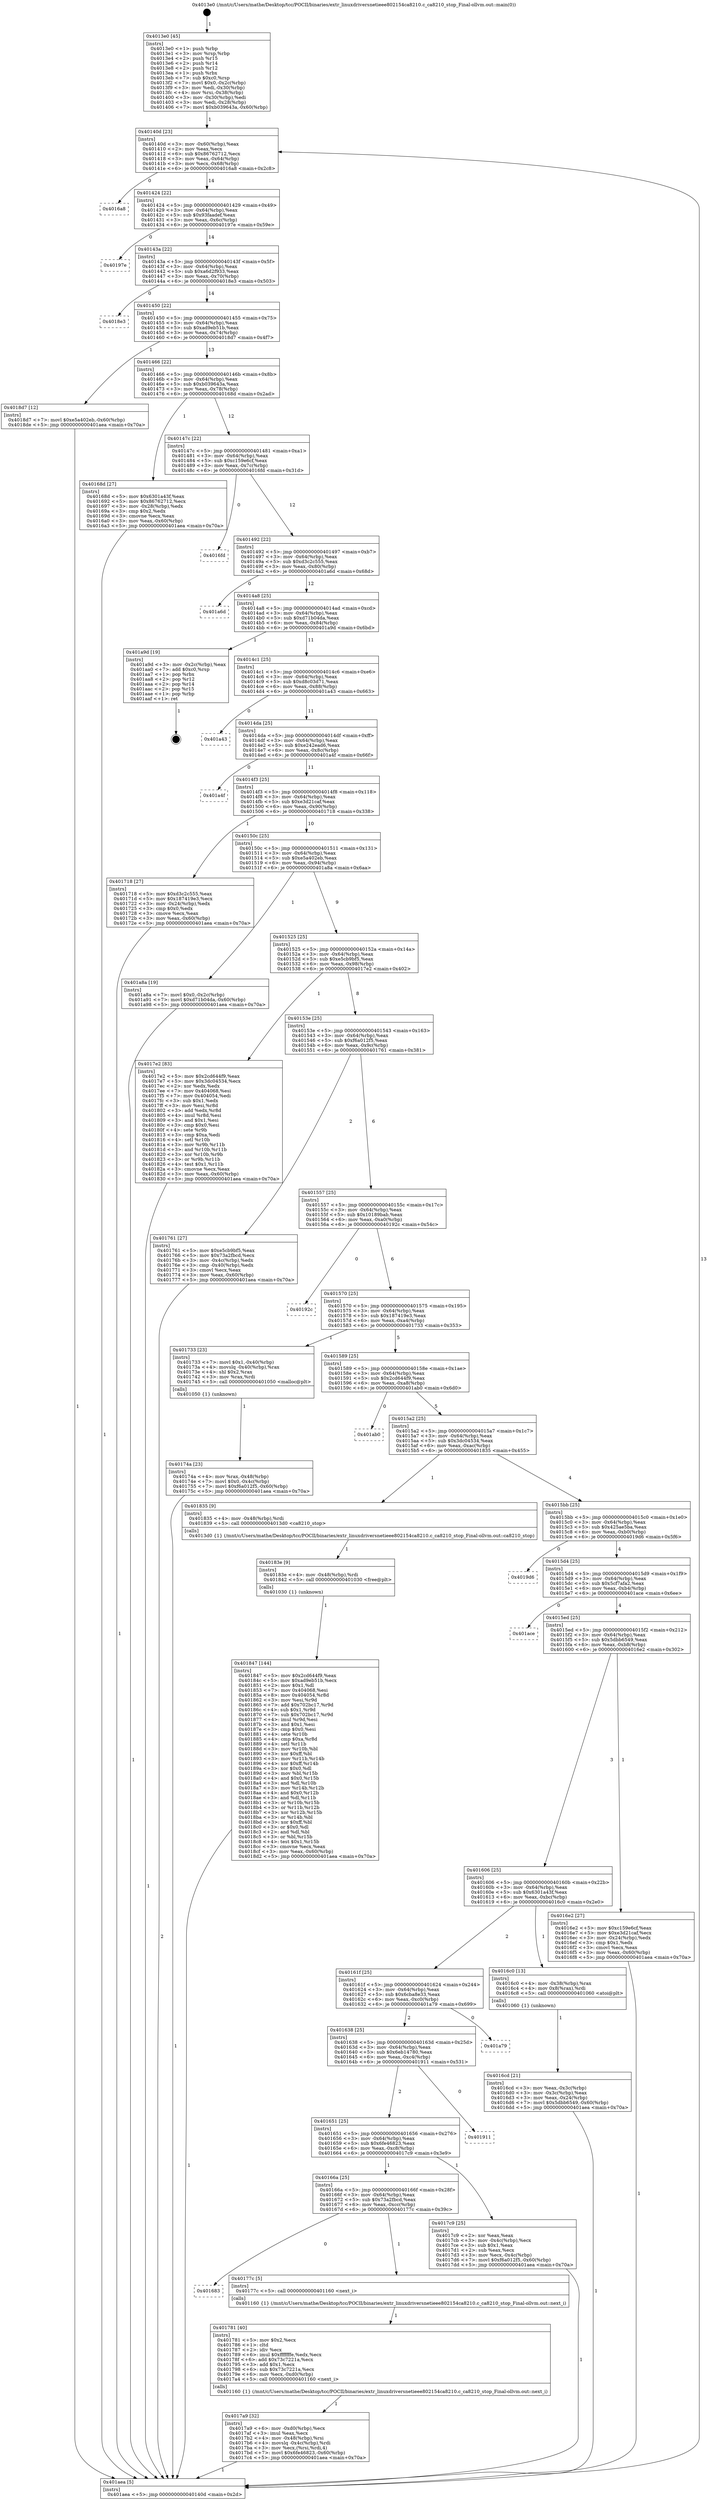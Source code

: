 digraph "0x4013e0" {
  label = "0x4013e0 (/mnt/c/Users/mathe/Desktop/tcc/POCII/binaries/extr_linuxdriversnetieee802154ca8210.c_ca8210_stop_Final-ollvm.out::main(0))"
  labelloc = "t"
  node[shape=record]

  Entry [label="",width=0.3,height=0.3,shape=circle,fillcolor=black,style=filled]
  "0x40140d" [label="{
     0x40140d [23]\l
     | [instrs]\l
     &nbsp;&nbsp;0x40140d \<+3\>: mov -0x60(%rbp),%eax\l
     &nbsp;&nbsp;0x401410 \<+2\>: mov %eax,%ecx\l
     &nbsp;&nbsp;0x401412 \<+6\>: sub $0x86762712,%ecx\l
     &nbsp;&nbsp;0x401418 \<+3\>: mov %eax,-0x64(%rbp)\l
     &nbsp;&nbsp;0x40141b \<+3\>: mov %ecx,-0x68(%rbp)\l
     &nbsp;&nbsp;0x40141e \<+6\>: je 00000000004016a8 \<main+0x2c8\>\l
  }"]
  "0x4016a8" [label="{
     0x4016a8\l
  }", style=dashed]
  "0x401424" [label="{
     0x401424 [22]\l
     | [instrs]\l
     &nbsp;&nbsp;0x401424 \<+5\>: jmp 0000000000401429 \<main+0x49\>\l
     &nbsp;&nbsp;0x401429 \<+3\>: mov -0x64(%rbp),%eax\l
     &nbsp;&nbsp;0x40142c \<+5\>: sub $0x93faadef,%eax\l
     &nbsp;&nbsp;0x401431 \<+3\>: mov %eax,-0x6c(%rbp)\l
     &nbsp;&nbsp;0x401434 \<+6\>: je 000000000040197e \<main+0x59e\>\l
  }"]
  Exit [label="",width=0.3,height=0.3,shape=circle,fillcolor=black,style=filled,peripheries=2]
  "0x40197e" [label="{
     0x40197e\l
  }", style=dashed]
  "0x40143a" [label="{
     0x40143a [22]\l
     | [instrs]\l
     &nbsp;&nbsp;0x40143a \<+5\>: jmp 000000000040143f \<main+0x5f\>\l
     &nbsp;&nbsp;0x40143f \<+3\>: mov -0x64(%rbp),%eax\l
     &nbsp;&nbsp;0x401442 \<+5\>: sub $0xa6d2f933,%eax\l
     &nbsp;&nbsp;0x401447 \<+3\>: mov %eax,-0x70(%rbp)\l
     &nbsp;&nbsp;0x40144a \<+6\>: je 00000000004018e3 \<main+0x503\>\l
  }"]
  "0x401847" [label="{
     0x401847 [144]\l
     | [instrs]\l
     &nbsp;&nbsp;0x401847 \<+5\>: mov $0x2cd644f9,%eax\l
     &nbsp;&nbsp;0x40184c \<+5\>: mov $0xad9eb51b,%ecx\l
     &nbsp;&nbsp;0x401851 \<+2\>: mov $0x1,%dl\l
     &nbsp;&nbsp;0x401853 \<+7\>: mov 0x404068,%esi\l
     &nbsp;&nbsp;0x40185a \<+8\>: mov 0x404054,%r8d\l
     &nbsp;&nbsp;0x401862 \<+3\>: mov %esi,%r9d\l
     &nbsp;&nbsp;0x401865 \<+7\>: add $0x702bc17,%r9d\l
     &nbsp;&nbsp;0x40186c \<+4\>: sub $0x1,%r9d\l
     &nbsp;&nbsp;0x401870 \<+7\>: sub $0x702bc17,%r9d\l
     &nbsp;&nbsp;0x401877 \<+4\>: imul %r9d,%esi\l
     &nbsp;&nbsp;0x40187b \<+3\>: and $0x1,%esi\l
     &nbsp;&nbsp;0x40187e \<+3\>: cmp $0x0,%esi\l
     &nbsp;&nbsp;0x401881 \<+4\>: sete %r10b\l
     &nbsp;&nbsp;0x401885 \<+4\>: cmp $0xa,%r8d\l
     &nbsp;&nbsp;0x401889 \<+4\>: setl %r11b\l
     &nbsp;&nbsp;0x40188d \<+3\>: mov %r10b,%bl\l
     &nbsp;&nbsp;0x401890 \<+3\>: xor $0xff,%bl\l
     &nbsp;&nbsp;0x401893 \<+3\>: mov %r11b,%r14b\l
     &nbsp;&nbsp;0x401896 \<+4\>: xor $0xff,%r14b\l
     &nbsp;&nbsp;0x40189a \<+3\>: xor $0x0,%dl\l
     &nbsp;&nbsp;0x40189d \<+3\>: mov %bl,%r15b\l
     &nbsp;&nbsp;0x4018a0 \<+4\>: and $0x0,%r15b\l
     &nbsp;&nbsp;0x4018a4 \<+3\>: and %dl,%r10b\l
     &nbsp;&nbsp;0x4018a7 \<+3\>: mov %r14b,%r12b\l
     &nbsp;&nbsp;0x4018aa \<+4\>: and $0x0,%r12b\l
     &nbsp;&nbsp;0x4018ae \<+3\>: and %dl,%r11b\l
     &nbsp;&nbsp;0x4018b1 \<+3\>: or %r10b,%r15b\l
     &nbsp;&nbsp;0x4018b4 \<+3\>: or %r11b,%r12b\l
     &nbsp;&nbsp;0x4018b7 \<+3\>: xor %r12b,%r15b\l
     &nbsp;&nbsp;0x4018ba \<+3\>: or %r14b,%bl\l
     &nbsp;&nbsp;0x4018bd \<+3\>: xor $0xff,%bl\l
     &nbsp;&nbsp;0x4018c0 \<+3\>: or $0x0,%dl\l
     &nbsp;&nbsp;0x4018c3 \<+2\>: and %dl,%bl\l
     &nbsp;&nbsp;0x4018c5 \<+3\>: or %bl,%r15b\l
     &nbsp;&nbsp;0x4018c8 \<+4\>: test $0x1,%r15b\l
     &nbsp;&nbsp;0x4018cc \<+3\>: cmovne %ecx,%eax\l
     &nbsp;&nbsp;0x4018cf \<+3\>: mov %eax,-0x60(%rbp)\l
     &nbsp;&nbsp;0x4018d2 \<+5\>: jmp 0000000000401aea \<main+0x70a\>\l
  }"]
  "0x4018e3" [label="{
     0x4018e3\l
  }", style=dashed]
  "0x401450" [label="{
     0x401450 [22]\l
     | [instrs]\l
     &nbsp;&nbsp;0x401450 \<+5\>: jmp 0000000000401455 \<main+0x75\>\l
     &nbsp;&nbsp;0x401455 \<+3\>: mov -0x64(%rbp),%eax\l
     &nbsp;&nbsp;0x401458 \<+5\>: sub $0xad9eb51b,%eax\l
     &nbsp;&nbsp;0x40145d \<+3\>: mov %eax,-0x74(%rbp)\l
     &nbsp;&nbsp;0x401460 \<+6\>: je 00000000004018d7 \<main+0x4f7\>\l
  }"]
  "0x40183e" [label="{
     0x40183e [9]\l
     | [instrs]\l
     &nbsp;&nbsp;0x40183e \<+4\>: mov -0x48(%rbp),%rdi\l
     &nbsp;&nbsp;0x401842 \<+5\>: call 0000000000401030 \<free@plt\>\l
     | [calls]\l
     &nbsp;&nbsp;0x401030 \{1\} (unknown)\l
  }"]
  "0x4018d7" [label="{
     0x4018d7 [12]\l
     | [instrs]\l
     &nbsp;&nbsp;0x4018d7 \<+7\>: movl $0xe5a402eb,-0x60(%rbp)\l
     &nbsp;&nbsp;0x4018de \<+5\>: jmp 0000000000401aea \<main+0x70a\>\l
  }"]
  "0x401466" [label="{
     0x401466 [22]\l
     | [instrs]\l
     &nbsp;&nbsp;0x401466 \<+5\>: jmp 000000000040146b \<main+0x8b\>\l
     &nbsp;&nbsp;0x40146b \<+3\>: mov -0x64(%rbp),%eax\l
     &nbsp;&nbsp;0x40146e \<+5\>: sub $0xb039643a,%eax\l
     &nbsp;&nbsp;0x401473 \<+3\>: mov %eax,-0x78(%rbp)\l
     &nbsp;&nbsp;0x401476 \<+6\>: je 000000000040168d \<main+0x2ad\>\l
  }"]
  "0x4017a9" [label="{
     0x4017a9 [32]\l
     | [instrs]\l
     &nbsp;&nbsp;0x4017a9 \<+6\>: mov -0xd0(%rbp),%ecx\l
     &nbsp;&nbsp;0x4017af \<+3\>: imul %eax,%ecx\l
     &nbsp;&nbsp;0x4017b2 \<+4\>: mov -0x48(%rbp),%rsi\l
     &nbsp;&nbsp;0x4017b6 \<+4\>: movslq -0x4c(%rbp),%rdi\l
     &nbsp;&nbsp;0x4017ba \<+3\>: mov %ecx,(%rsi,%rdi,4)\l
     &nbsp;&nbsp;0x4017bd \<+7\>: movl $0x6fe46823,-0x60(%rbp)\l
     &nbsp;&nbsp;0x4017c4 \<+5\>: jmp 0000000000401aea \<main+0x70a\>\l
  }"]
  "0x40168d" [label="{
     0x40168d [27]\l
     | [instrs]\l
     &nbsp;&nbsp;0x40168d \<+5\>: mov $0x6301a43f,%eax\l
     &nbsp;&nbsp;0x401692 \<+5\>: mov $0x86762712,%ecx\l
     &nbsp;&nbsp;0x401697 \<+3\>: mov -0x28(%rbp),%edx\l
     &nbsp;&nbsp;0x40169a \<+3\>: cmp $0x2,%edx\l
     &nbsp;&nbsp;0x40169d \<+3\>: cmovne %ecx,%eax\l
     &nbsp;&nbsp;0x4016a0 \<+3\>: mov %eax,-0x60(%rbp)\l
     &nbsp;&nbsp;0x4016a3 \<+5\>: jmp 0000000000401aea \<main+0x70a\>\l
  }"]
  "0x40147c" [label="{
     0x40147c [22]\l
     | [instrs]\l
     &nbsp;&nbsp;0x40147c \<+5\>: jmp 0000000000401481 \<main+0xa1\>\l
     &nbsp;&nbsp;0x401481 \<+3\>: mov -0x64(%rbp),%eax\l
     &nbsp;&nbsp;0x401484 \<+5\>: sub $0xc159e6cf,%eax\l
     &nbsp;&nbsp;0x401489 \<+3\>: mov %eax,-0x7c(%rbp)\l
     &nbsp;&nbsp;0x40148c \<+6\>: je 00000000004016fd \<main+0x31d\>\l
  }"]
  "0x401aea" [label="{
     0x401aea [5]\l
     | [instrs]\l
     &nbsp;&nbsp;0x401aea \<+5\>: jmp 000000000040140d \<main+0x2d\>\l
  }"]
  "0x4013e0" [label="{
     0x4013e0 [45]\l
     | [instrs]\l
     &nbsp;&nbsp;0x4013e0 \<+1\>: push %rbp\l
     &nbsp;&nbsp;0x4013e1 \<+3\>: mov %rsp,%rbp\l
     &nbsp;&nbsp;0x4013e4 \<+2\>: push %r15\l
     &nbsp;&nbsp;0x4013e6 \<+2\>: push %r14\l
     &nbsp;&nbsp;0x4013e8 \<+2\>: push %r12\l
     &nbsp;&nbsp;0x4013ea \<+1\>: push %rbx\l
     &nbsp;&nbsp;0x4013eb \<+7\>: sub $0xc0,%rsp\l
     &nbsp;&nbsp;0x4013f2 \<+7\>: movl $0x0,-0x2c(%rbp)\l
     &nbsp;&nbsp;0x4013f9 \<+3\>: mov %edi,-0x30(%rbp)\l
     &nbsp;&nbsp;0x4013fc \<+4\>: mov %rsi,-0x38(%rbp)\l
     &nbsp;&nbsp;0x401400 \<+3\>: mov -0x30(%rbp),%edi\l
     &nbsp;&nbsp;0x401403 \<+3\>: mov %edi,-0x28(%rbp)\l
     &nbsp;&nbsp;0x401406 \<+7\>: movl $0xb039643a,-0x60(%rbp)\l
  }"]
  "0x401781" [label="{
     0x401781 [40]\l
     | [instrs]\l
     &nbsp;&nbsp;0x401781 \<+5\>: mov $0x2,%ecx\l
     &nbsp;&nbsp;0x401786 \<+1\>: cltd\l
     &nbsp;&nbsp;0x401787 \<+2\>: idiv %ecx\l
     &nbsp;&nbsp;0x401789 \<+6\>: imul $0xfffffffe,%edx,%ecx\l
     &nbsp;&nbsp;0x40178f \<+6\>: add $0x73c7221a,%ecx\l
     &nbsp;&nbsp;0x401795 \<+3\>: add $0x1,%ecx\l
     &nbsp;&nbsp;0x401798 \<+6\>: sub $0x73c7221a,%ecx\l
     &nbsp;&nbsp;0x40179e \<+6\>: mov %ecx,-0xd0(%rbp)\l
     &nbsp;&nbsp;0x4017a4 \<+5\>: call 0000000000401160 \<next_i\>\l
     | [calls]\l
     &nbsp;&nbsp;0x401160 \{1\} (/mnt/c/Users/mathe/Desktop/tcc/POCII/binaries/extr_linuxdriversnetieee802154ca8210.c_ca8210_stop_Final-ollvm.out::next_i)\l
  }"]
  "0x4016fd" [label="{
     0x4016fd\l
  }", style=dashed]
  "0x401492" [label="{
     0x401492 [22]\l
     | [instrs]\l
     &nbsp;&nbsp;0x401492 \<+5\>: jmp 0000000000401497 \<main+0xb7\>\l
     &nbsp;&nbsp;0x401497 \<+3\>: mov -0x64(%rbp),%eax\l
     &nbsp;&nbsp;0x40149a \<+5\>: sub $0xd3c2c555,%eax\l
     &nbsp;&nbsp;0x40149f \<+3\>: mov %eax,-0x80(%rbp)\l
     &nbsp;&nbsp;0x4014a2 \<+6\>: je 0000000000401a6d \<main+0x68d\>\l
  }"]
  "0x401683" [label="{
     0x401683\l
  }", style=dashed]
  "0x401a6d" [label="{
     0x401a6d\l
  }", style=dashed]
  "0x4014a8" [label="{
     0x4014a8 [25]\l
     | [instrs]\l
     &nbsp;&nbsp;0x4014a8 \<+5\>: jmp 00000000004014ad \<main+0xcd\>\l
     &nbsp;&nbsp;0x4014ad \<+3\>: mov -0x64(%rbp),%eax\l
     &nbsp;&nbsp;0x4014b0 \<+5\>: sub $0xd71b04da,%eax\l
     &nbsp;&nbsp;0x4014b5 \<+6\>: mov %eax,-0x84(%rbp)\l
     &nbsp;&nbsp;0x4014bb \<+6\>: je 0000000000401a9d \<main+0x6bd\>\l
  }"]
  "0x40177c" [label="{
     0x40177c [5]\l
     | [instrs]\l
     &nbsp;&nbsp;0x40177c \<+5\>: call 0000000000401160 \<next_i\>\l
     | [calls]\l
     &nbsp;&nbsp;0x401160 \{1\} (/mnt/c/Users/mathe/Desktop/tcc/POCII/binaries/extr_linuxdriversnetieee802154ca8210.c_ca8210_stop_Final-ollvm.out::next_i)\l
  }"]
  "0x401a9d" [label="{
     0x401a9d [19]\l
     | [instrs]\l
     &nbsp;&nbsp;0x401a9d \<+3\>: mov -0x2c(%rbp),%eax\l
     &nbsp;&nbsp;0x401aa0 \<+7\>: add $0xc0,%rsp\l
     &nbsp;&nbsp;0x401aa7 \<+1\>: pop %rbx\l
     &nbsp;&nbsp;0x401aa8 \<+2\>: pop %r12\l
     &nbsp;&nbsp;0x401aaa \<+2\>: pop %r14\l
     &nbsp;&nbsp;0x401aac \<+2\>: pop %r15\l
     &nbsp;&nbsp;0x401aae \<+1\>: pop %rbp\l
     &nbsp;&nbsp;0x401aaf \<+1\>: ret\l
  }"]
  "0x4014c1" [label="{
     0x4014c1 [25]\l
     | [instrs]\l
     &nbsp;&nbsp;0x4014c1 \<+5\>: jmp 00000000004014c6 \<main+0xe6\>\l
     &nbsp;&nbsp;0x4014c6 \<+3\>: mov -0x64(%rbp),%eax\l
     &nbsp;&nbsp;0x4014c9 \<+5\>: sub $0xd8c03d71,%eax\l
     &nbsp;&nbsp;0x4014ce \<+6\>: mov %eax,-0x88(%rbp)\l
     &nbsp;&nbsp;0x4014d4 \<+6\>: je 0000000000401a43 \<main+0x663\>\l
  }"]
  "0x40166a" [label="{
     0x40166a [25]\l
     | [instrs]\l
     &nbsp;&nbsp;0x40166a \<+5\>: jmp 000000000040166f \<main+0x28f\>\l
     &nbsp;&nbsp;0x40166f \<+3\>: mov -0x64(%rbp),%eax\l
     &nbsp;&nbsp;0x401672 \<+5\>: sub $0x73a2fbcd,%eax\l
     &nbsp;&nbsp;0x401677 \<+6\>: mov %eax,-0xcc(%rbp)\l
     &nbsp;&nbsp;0x40167d \<+6\>: je 000000000040177c \<main+0x39c\>\l
  }"]
  "0x401a43" [label="{
     0x401a43\l
  }", style=dashed]
  "0x4014da" [label="{
     0x4014da [25]\l
     | [instrs]\l
     &nbsp;&nbsp;0x4014da \<+5\>: jmp 00000000004014df \<main+0xff\>\l
     &nbsp;&nbsp;0x4014df \<+3\>: mov -0x64(%rbp),%eax\l
     &nbsp;&nbsp;0x4014e2 \<+5\>: sub $0xe242ead6,%eax\l
     &nbsp;&nbsp;0x4014e7 \<+6\>: mov %eax,-0x8c(%rbp)\l
     &nbsp;&nbsp;0x4014ed \<+6\>: je 0000000000401a4f \<main+0x66f\>\l
  }"]
  "0x4017c9" [label="{
     0x4017c9 [25]\l
     | [instrs]\l
     &nbsp;&nbsp;0x4017c9 \<+2\>: xor %eax,%eax\l
     &nbsp;&nbsp;0x4017cb \<+3\>: mov -0x4c(%rbp),%ecx\l
     &nbsp;&nbsp;0x4017ce \<+3\>: sub $0x1,%eax\l
     &nbsp;&nbsp;0x4017d1 \<+2\>: sub %eax,%ecx\l
     &nbsp;&nbsp;0x4017d3 \<+3\>: mov %ecx,-0x4c(%rbp)\l
     &nbsp;&nbsp;0x4017d6 \<+7\>: movl $0xf6a012f5,-0x60(%rbp)\l
     &nbsp;&nbsp;0x4017dd \<+5\>: jmp 0000000000401aea \<main+0x70a\>\l
  }"]
  "0x401a4f" [label="{
     0x401a4f\l
  }", style=dashed]
  "0x4014f3" [label="{
     0x4014f3 [25]\l
     | [instrs]\l
     &nbsp;&nbsp;0x4014f3 \<+5\>: jmp 00000000004014f8 \<main+0x118\>\l
     &nbsp;&nbsp;0x4014f8 \<+3\>: mov -0x64(%rbp),%eax\l
     &nbsp;&nbsp;0x4014fb \<+5\>: sub $0xe3d21caf,%eax\l
     &nbsp;&nbsp;0x401500 \<+6\>: mov %eax,-0x90(%rbp)\l
     &nbsp;&nbsp;0x401506 \<+6\>: je 0000000000401718 \<main+0x338\>\l
  }"]
  "0x401651" [label="{
     0x401651 [25]\l
     | [instrs]\l
     &nbsp;&nbsp;0x401651 \<+5\>: jmp 0000000000401656 \<main+0x276\>\l
     &nbsp;&nbsp;0x401656 \<+3\>: mov -0x64(%rbp),%eax\l
     &nbsp;&nbsp;0x401659 \<+5\>: sub $0x6fe46823,%eax\l
     &nbsp;&nbsp;0x40165e \<+6\>: mov %eax,-0xc8(%rbp)\l
     &nbsp;&nbsp;0x401664 \<+6\>: je 00000000004017c9 \<main+0x3e9\>\l
  }"]
  "0x401718" [label="{
     0x401718 [27]\l
     | [instrs]\l
     &nbsp;&nbsp;0x401718 \<+5\>: mov $0xd3c2c555,%eax\l
     &nbsp;&nbsp;0x40171d \<+5\>: mov $0x187419e3,%ecx\l
     &nbsp;&nbsp;0x401722 \<+3\>: mov -0x24(%rbp),%edx\l
     &nbsp;&nbsp;0x401725 \<+3\>: cmp $0x0,%edx\l
     &nbsp;&nbsp;0x401728 \<+3\>: cmove %ecx,%eax\l
     &nbsp;&nbsp;0x40172b \<+3\>: mov %eax,-0x60(%rbp)\l
     &nbsp;&nbsp;0x40172e \<+5\>: jmp 0000000000401aea \<main+0x70a\>\l
  }"]
  "0x40150c" [label="{
     0x40150c [25]\l
     | [instrs]\l
     &nbsp;&nbsp;0x40150c \<+5\>: jmp 0000000000401511 \<main+0x131\>\l
     &nbsp;&nbsp;0x401511 \<+3\>: mov -0x64(%rbp),%eax\l
     &nbsp;&nbsp;0x401514 \<+5\>: sub $0xe5a402eb,%eax\l
     &nbsp;&nbsp;0x401519 \<+6\>: mov %eax,-0x94(%rbp)\l
     &nbsp;&nbsp;0x40151f \<+6\>: je 0000000000401a8a \<main+0x6aa\>\l
  }"]
  "0x401911" [label="{
     0x401911\l
  }", style=dashed]
  "0x401a8a" [label="{
     0x401a8a [19]\l
     | [instrs]\l
     &nbsp;&nbsp;0x401a8a \<+7\>: movl $0x0,-0x2c(%rbp)\l
     &nbsp;&nbsp;0x401a91 \<+7\>: movl $0xd71b04da,-0x60(%rbp)\l
     &nbsp;&nbsp;0x401a98 \<+5\>: jmp 0000000000401aea \<main+0x70a\>\l
  }"]
  "0x401525" [label="{
     0x401525 [25]\l
     | [instrs]\l
     &nbsp;&nbsp;0x401525 \<+5\>: jmp 000000000040152a \<main+0x14a\>\l
     &nbsp;&nbsp;0x40152a \<+3\>: mov -0x64(%rbp),%eax\l
     &nbsp;&nbsp;0x40152d \<+5\>: sub $0xe5cb9bf5,%eax\l
     &nbsp;&nbsp;0x401532 \<+6\>: mov %eax,-0x98(%rbp)\l
     &nbsp;&nbsp;0x401538 \<+6\>: je 00000000004017e2 \<main+0x402\>\l
  }"]
  "0x401638" [label="{
     0x401638 [25]\l
     | [instrs]\l
     &nbsp;&nbsp;0x401638 \<+5\>: jmp 000000000040163d \<main+0x25d\>\l
     &nbsp;&nbsp;0x40163d \<+3\>: mov -0x64(%rbp),%eax\l
     &nbsp;&nbsp;0x401640 \<+5\>: sub $0x6eb14780,%eax\l
     &nbsp;&nbsp;0x401645 \<+6\>: mov %eax,-0xc4(%rbp)\l
     &nbsp;&nbsp;0x40164b \<+6\>: je 0000000000401911 \<main+0x531\>\l
  }"]
  "0x4017e2" [label="{
     0x4017e2 [83]\l
     | [instrs]\l
     &nbsp;&nbsp;0x4017e2 \<+5\>: mov $0x2cd644f9,%eax\l
     &nbsp;&nbsp;0x4017e7 \<+5\>: mov $0x3dc04534,%ecx\l
     &nbsp;&nbsp;0x4017ec \<+2\>: xor %edx,%edx\l
     &nbsp;&nbsp;0x4017ee \<+7\>: mov 0x404068,%esi\l
     &nbsp;&nbsp;0x4017f5 \<+7\>: mov 0x404054,%edi\l
     &nbsp;&nbsp;0x4017fc \<+3\>: sub $0x1,%edx\l
     &nbsp;&nbsp;0x4017ff \<+3\>: mov %esi,%r8d\l
     &nbsp;&nbsp;0x401802 \<+3\>: add %edx,%r8d\l
     &nbsp;&nbsp;0x401805 \<+4\>: imul %r8d,%esi\l
     &nbsp;&nbsp;0x401809 \<+3\>: and $0x1,%esi\l
     &nbsp;&nbsp;0x40180c \<+3\>: cmp $0x0,%esi\l
     &nbsp;&nbsp;0x40180f \<+4\>: sete %r9b\l
     &nbsp;&nbsp;0x401813 \<+3\>: cmp $0xa,%edi\l
     &nbsp;&nbsp;0x401816 \<+4\>: setl %r10b\l
     &nbsp;&nbsp;0x40181a \<+3\>: mov %r9b,%r11b\l
     &nbsp;&nbsp;0x40181d \<+3\>: and %r10b,%r11b\l
     &nbsp;&nbsp;0x401820 \<+3\>: xor %r10b,%r9b\l
     &nbsp;&nbsp;0x401823 \<+3\>: or %r9b,%r11b\l
     &nbsp;&nbsp;0x401826 \<+4\>: test $0x1,%r11b\l
     &nbsp;&nbsp;0x40182a \<+3\>: cmovne %ecx,%eax\l
     &nbsp;&nbsp;0x40182d \<+3\>: mov %eax,-0x60(%rbp)\l
     &nbsp;&nbsp;0x401830 \<+5\>: jmp 0000000000401aea \<main+0x70a\>\l
  }"]
  "0x40153e" [label="{
     0x40153e [25]\l
     | [instrs]\l
     &nbsp;&nbsp;0x40153e \<+5\>: jmp 0000000000401543 \<main+0x163\>\l
     &nbsp;&nbsp;0x401543 \<+3\>: mov -0x64(%rbp),%eax\l
     &nbsp;&nbsp;0x401546 \<+5\>: sub $0xf6a012f5,%eax\l
     &nbsp;&nbsp;0x40154b \<+6\>: mov %eax,-0x9c(%rbp)\l
     &nbsp;&nbsp;0x401551 \<+6\>: je 0000000000401761 \<main+0x381\>\l
  }"]
  "0x401a79" [label="{
     0x401a79\l
  }", style=dashed]
  "0x401761" [label="{
     0x401761 [27]\l
     | [instrs]\l
     &nbsp;&nbsp;0x401761 \<+5\>: mov $0xe5cb9bf5,%eax\l
     &nbsp;&nbsp;0x401766 \<+5\>: mov $0x73a2fbcd,%ecx\l
     &nbsp;&nbsp;0x40176b \<+3\>: mov -0x4c(%rbp),%edx\l
     &nbsp;&nbsp;0x40176e \<+3\>: cmp -0x40(%rbp),%edx\l
     &nbsp;&nbsp;0x401771 \<+3\>: cmovl %ecx,%eax\l
     &nbsp;&nbsp;0x401774 \<+3\>: mov %eax,-0x60(%rbp)\l
     &nbsp;&nbsp;0x401777 \<+5\>: jmp 0000000000401aea \<main+0x70a\>\l
  }"]
  "0x401557" [label="{
     0x401557 [25]\l
     | [instrs]\l
     &nbsp;&nbsp;0x401557 \<+5\>: jmp 000000000040155c \<main+0x17c\>\l
     &nbsp;&nbsp;0x40155c \<+3\>: mov -0x64(%rbp),%eax\l
     &nbsp;&nbsp;0x40155f \<+5\>: sub $0x10189bab,%eax\l
     &nbsp;&nbsp;0x401564 \<+6\>: mov %eax,-0xa0(%rbp)\l
     &nbsp;&nbsp;0x40156a \<+6\>: je 000000000040192c \<main+0x54c\>\l
  }"]
  "0x40174a" [label="{
     0x40174a [23]\l
     | [instrs]\l
     &nbsp;&nbsp;0x40174a \<+4\>: mov %rax,-0x48(%rbp)\l
     &nbsp;&nbsp;0x40174e \<+7\>: movl $0x0,-0x4c(%rbp)\l
     &nbsp;&nbsp;0x401755 \<+7\>: movl $0xf6a012f5,-0x60(%rbp)\l
     &nbsp;&nbsp;0x40175c \<+5\>: jmp 0000000000401aea \<main+0x70a\>\l
  }"]
  "0x40192c" [label="{
     0x40192c\l
  }", style=dashed]
  "0x401570" [label="{
     0x401570 [25]\l
     | [instrs]\l
     &nbsp;&nbsp;0x401570 \<+5\>: jmp 0000000000401575 \<main+0x195\>\l
     &nbsp;&nbsp;0x401575 \<+3\>: mov -0x64(%rbp),%eax\l
     &nbsp;&nbsp;0x401578 \<+5\>: sub $0x187419e3,%eax\l
     &nbsp;&nbsp;0x40157d \<+6\>: mov %eax,-0xa4(%rbp)\l
     &nbsp;&nbsp;0x401583 \<+6\>: je 0000000000401733 \<main+0x353\>\l
  }"]
  "0x4016cd" [label="{
     0x4016cd [21]\l
     | [instrs]\l
     &nbsp;&nbsp;0x4016cd \<+3\>: mov %eax,-0x3c(%rbp)\l
     &nbsp;&nbsp;0x4016d0 \<+3\>: mov -0x3c(%rbp),%eax\l
     &nbsp;&nbsp;0x4016d3 \<+3\>: mov %eax,-0x24(%rbp)\l
     &nbsp;&nbsp;0x4016d6 \<+7\>: movl $0x5dbb6549,-0x60(%rbp)\l
     &nbsp;&nbsp;0x4016dd \<+5\>: jmp 0000000000401aea \<main+0x70a\>\l
  }"]
  "0x401733" [label="{
     0x401733 [23]\l
     | [instrs]\l
     &nbsp;&nbsp;0x401733 \<+7\>: movl $0x1,-0x40(%rbp)\l
     &nbsp;&nbsp;0x40173a \<+4\>: movslq -0x40(%rbp),%rax\l
     &nbsp;&nbsp;0x40173e \<+4\>: shl $0x2,%rax\l
     &nbsp;&nbsp;0x401742 \<+3\>: mov %rax,%rdi\l
     &nbsp;&nbsp;0x401745 \<+5\>: call 0000000000401050 \<malloc@plt\>\l
     | [calls]\l
     &nbsp;&nbsp;0x401050 \{1\} (unknown)\l
  }"]
  "0x401589" [label="{
     0x401589 [25]\l
     | [instrs]\l
     &nbsp;&nbsp;0x401589 \<+5\>: jmp 000000000040158e \<main+0x1ae\>\l
     &nbsp;&nbsp;0x40158e \<+3\>: mov -0x64(%rbp),%eax\l
     &nbsp;&nbsp;0x401591 \<+5\>: sub $0x2cd644f9,%eax\l
     &nbsp;&nbsp;0x401596 \<+6\>: mov %eax,-0xa8(%rbp)\l
     &nbsp;&nbsp;0x40159c \<+6\>: je 0000000000401ab0 \<main+0x6d0\>\l
  }"]
  "0x40161f" [label="{
     0x40161f [25]\l
     | [instrs]\l
     &nbsp;&nbsp;0x40161f \<+5\>: jmp 0000000000401624 \<main+0x244\>\l
     &nbsp;&nbsp;0x401624 \<+3\>: mov -0x64(%rbp),%eax\l
     &nbsp;&nbsp;0x401627 \<+5\>: sub $0x6cba8e33,%eax\l
     &nbsp;&nbsp;0x40162c \<+6\>: mov %eax,-0xc0(%rbp)\l
     &nbsp;&nbsp;0x401632 \<+6\>: je 0000000000401a79 \<main+0x699\>\l
  }"]
  "0x401ab0" [label="{
     0x401ab0\l
  }", style=dashed]
  "0x4015a2" [label="{
     0x4015a2 [25]\l
     | [instrs]\l
     &nbsp;&nbsp;0x4015a2 \<+5\>: jmp 00000000004015a7 \<main+0x1c7\>\l
     &nbsp;&nbsp;0x4015a7 \<+3\>: mov -0x64(%rbp),%eax\l
     &nbsp;&nbsp;0x4015aa \<+5\>: sub $0x3dc04534,%eax\l
     &nbsp;&nbsp;0x4015af \<+6\>: mov %eax,-0xac(%rbp)\l
     &nbsp;&nbsp;0x4015b5 \<+6\>: je 0000000000401835 \<main+0x455\>\l
  }"]
  "0x4016c0" [label="{
     0x4016c0 [13]\l
     | [instrs]\l
     &nbsp;&nbsp;0x4016c0 \<+4\>: mov -0x38(%rbp),%rax\l
     &nbsp;&nbsp;0x4016c4 \<+4\>: mov 0x8(%rax),%rdi\l
     &nbsp;&nbsp;0x4016c8 \<+5\>: call 0000000000401060 \<atoi@plt\>\l
     | [calls]\l
     &nbsp;&nbsp;0x401060 \{1\} (unknown)\l
  }"]
  "0x401835" [label="{
     0x401835 [9]\l
     | [instrs]\l
     &nbsp;&nbsp;0x401835 \<+4\>: mov -0x48(%rbp),%rdi\l
     &nbsp;&nbsp;0x401839 \<+5\>: call 00000000004013d0 \<ca8210_stop\>\l
     | [calls]\l
     &nbsp;&nbsp;0x4013d0 \{1\} (/mnt/c/Users/mathe/Desktop/tcc/POCII/binaries/extr_linuxdriversnetieee802154ca8210.c_ca8210_stop_Final-ollvm.out::ca8210_stop)\l
  }"]
  "0x4015bb" [label="{
     0x4015bb [25]\l
     | [instrs]\l
     &nbsp;&nbsp;0x4015bb \<+5\>: jmp 00000000004015c0 \<main+0x1e0\>\l
     &nbsp;&nbsp;0x4015c0 \<+3\>: mov -0x64(%rbp),%eax\l
     &nbsp;&nbsp;0x4015c3 \<+5\>: sub $0x425ae5ba,%eax\l
     &nbsp;&nbsp;0x4015c8 \<+6\>: mov %eax,-0xb0(%rbp)\l
     &nbsp;&nbsp;0x4015ce \<+6\>: je 00000000004019d6 \<main+0x5f6\>\l
  }"]
  "0x401606" [label="{
     0x401606 [25]\l
     | [instrs]\l
     &nbsp;&nbsp;0x401606 \<+5\>: jmp 000000000040160b \<main+0x22b\>\l
     &nbsp;&nbsp;0x40160b \<+3\>: mov -0x64(%rbp),%eax\l
     &nbsp;&nbsp;0x40160e \<+5\>: sub $0x6301a43f,%eax\l
     &nbsp;&nbsp;0x401613 \<+6\>: mov %eax,-0xbc(%rbp)\l
     &nbsp;&nbsp;0x401619 \<+6\>: je 00000000004016c0 \<main+0x2e0\>\l
  }"]
  "0x4019d6" [label="{
     0x4019d6\l
  }", style=dashed]
  "0x4015d4" [label="{
     0x4015d4 [25]\l
     | [instrs]\l
     &nbsp;&nbsp;0x4015d4 \<+5\>: jmp 00000000004015d9 \<main+0x1f9\>\l
     &nbsp;&nbsp;0x4015d9 \<+3\>: mov -0x64(%rbp),%eax\l
     &nbsp;&nbsp;0x4015dc \<+5\>: sub $0x5cf7afa2,%eax\l
     &nbsp;&nbsp;0x4015e1 \<+6\>: mov %eax,-0xb4(%rbp)\l
     &nbsp;&nbsp;0x4015e7 \<+6\>: je 0000000000401ace \<main+0x6ee\>\l
  }"]
  "0x4016e2" [label="{
     0x4016e2 [27]\l
     | [instrs]\l
     &nbsp;&nbsp;0x4016e2 \<+5\>: mov $0xc159e6cf,%eax\l
     &nbsp;&nbsp;0x4016e7 \<+5\>: mov $0xe3d21caf,%ecx\l
     &nbsp;&nbsp;0x4016ec \<+3\>: mov -0x24(%rbp),%edx\l
     &nbsp;&nbsp;0x4016ef \<+3\>: cmp $0x1,%edx\l
     &nbsp;&nbsp;0x4016f2 \<+3\>: cmovl %ecx,%eax\l
     &nbsp;&nbsp;0x4016f5 \<+3\>: mov %eax,-0x60(%rbp)\l
     &nbsp;&nbsp;0x4016f8 \<+5\>: jmp 0000000000401aea \<main+0x70a\>\l
  }"]
  "0x401ace" [label="{
     0x401ace\l
  }", style=dashed]
  "0x4015ed" [label="{
     0x4015ed [25]\l
     | [instrs]\l
     &nbsp;&nbsp;0x4015ed \<+5\>: jmp 00000000004015f2 \<main+0x212\>\l
     &nbsp;&nbsp;0x4015f2 \<+3\>: mov -0x64(%rbp),%eax\l
     &nbsp;&nbsp;0x4015f5 \<+5\>: sub $0x5dbb6549,%eax\l
     &nbsp;&nbsp;0x4015fa \<+6\>: mov %eax,-0xb8(%rbp)\l
     &nbsp;&nbsp;0x401600 \<+6\>: je 00000000004016e2 \<main+0x302\>\l
  }"]
  Entry -> "0x4013e0" [label=" 1"]
  "0x40140d" -> "0x4016a8" [label=" 0"]
  "0x40140d" -> "0x401424" [label=" 14"]
  "0x401a9d" -> Exit [label=" 1"]
  "0x401424" -> "0x40197e" [label=" 0"]
  "0x401424" -> "0x40143a" [label=" 14"]
  "0x401a8a" -> "0x401aea" [label=" 1"]
  "0x40143a" -> "0x4018e3" [label=" 0"]
  "0x40143a" -> "0x401450" [label=" 14"]
  "0x4018d7" -> "0x401aea" [label=" 1"]
  "0x401450" -> "0x4018d7" [label=" 1"]
  "0x401450" -> "0x401466" [label=" 13"]
  "0x401847" -> "0x401aea" [label=" 1"]
  "0x401466" -> "0x40168d" [label=" 1"]
  "0x401466" -> "0x40147c" [label=" 12"]
  "0x40168d" -> "0x401aea" [label=" 1"]
  "0x4013e0" -> "0x40140d" [label=" 1"]
  "0x401aea" -> "0x40140d" [label=" 13"]
  "0x40183e" -> "0x401847" [label=" 1"]
  "0x40147c" -> "0x4016fd" [label=" 0"]
  "0x40147c" -> "0x401492" [label=" 12"]
  "0x401835" -> "0x40183e" [label=" 1"]
  "0x401492" -> "0x401a6d" [label=" 0"]
  "0x401492" -> "0x4014a8" [label=" 12"]
  "0x4017e2" -> "0x401aea" [label=" 1"]
  "0x4014a8" -> "0x401a9d" [label=" 1"]
  "0x4014a8" -> "0x4014c1" [label=" 11"]
  "0x4017c9" -> "0x401aea" [label=" 1"]
  "0x4014c1" -> "0x401a43" [label=" 0"]
  "0x4014c1" -> "0x4014da" [label=" 11"]
  "0x401781" -> "0x4017a9" [label=" 1"]
  "0x4014da" -> "0x401a4f" [label=" 0"]
  "0x4014da" -> "0x4014f3" [label=" 11"]
  "0x40177c" -> "0x401781" [label=" 1"]
  "0x4014f3" -> "0x401718" [label=" 1"]
  "0x4014f3" -> "0x40150c" [label=" 10"]
  "0x40166a" -> "0x40177c" [label=" 1"]
  "0x40150c" -> "0x401a8a" [label=" 1"]
  "0x40150c" -> "0x401525" [label=" 9"]
  "0x4017a9" -> "0x401aea" [label=" 1"]
  "0x401525" -> "0x4017e2" [label=" 1"]
  "0x401525" -> "0x40153e" [label=" 8"]
  "0x401651" -> "0x4017c9" [label=" 1"]
  "0x40153e" -> "0x401761" [label=" 2"]
  "0x40153e" -> "0x401557" [label=" 6"]
  "0x40166a" -> "0x401683" [label=" 0"]
  "0x401557" -> "0x40192c" [label=" 0"]
  "0x401557" -> "0x401570" [label=" 6"]
  "0x401638" -> "0x401911" [label=" 0"]
  "0x401570" -> "0x401733" [label=" 1"]
  "0x401570" -> "0x401589" [label=" 5"]
  "0x401651" -> "0x40166a" [label=" 1"]
  "0x401589" -> "0x401ab0" [label=" 0"]
  "0x401589" -> "0x4015a2" [label=" 5"]
  "0x40161f" -> "0x401638" [label=" 2"]
  "0x4015a2" -> "0x401835" [label=" 1"]
  "0x4015a2" -> "0x4015bb" [label=" 4"]
  "0x40161f" -> "0x401a79" [label=" 0"]
  "0x4015bb" -> "0x4019d6" [label=" 0"]
  "0x4015bb" -> "0x4015d4" [label=" 4"]
  "0x401761" -> "0x401aea" [label=" 2"]
  "0x4015d4" -> "0x401ace" [label=" 0"]
  "0x4015d4" -> "0x4015ed" [label=" 4"]
  "0x40174a" -> "0x401aea" [label=" 1"]
  "0x4015ed" -> "0x4016e2" [label=" 1"]
  "0x4015ed" -> "0x401606" [label=" 3"]
  "0x401638" -> "0x401651" [label=" 2"]
  "0x401606" -> "0x4016c0" [label=" 1"]
  "0x401606" -> "0x40161f" [label=" 2"]
  "0x4016c0" -> "0x4016cd" [label=" 1"]
  "0x4016cd" -> "0x401aea" [label=" 1"]
  "0x4016e2" -> "0x401aea" [label=" 1"]
  "0x401718" -> "0x401aea" [label=" 1"]
  "0x401733" -> "0x40174a" [label=" 1"]
}
